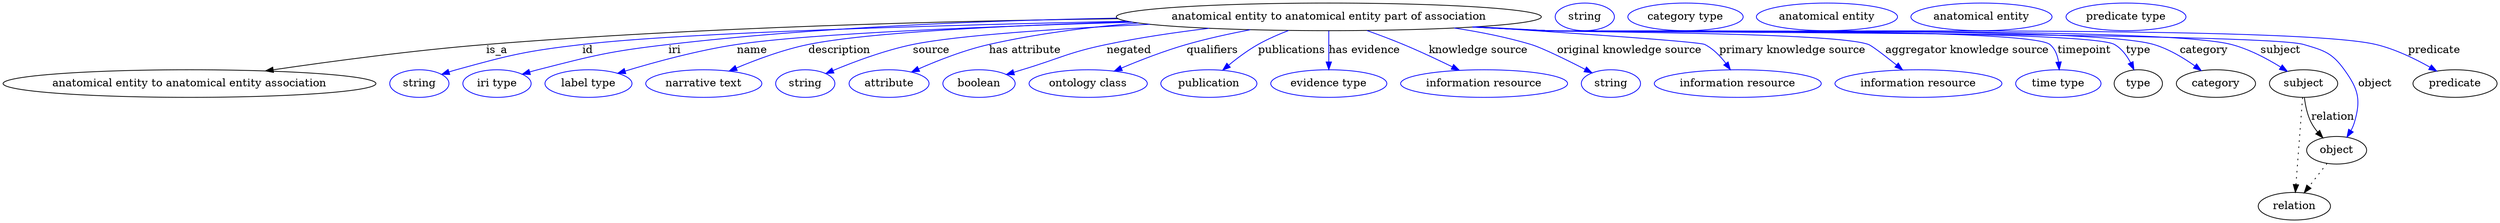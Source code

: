 digraph {
	graph [bb="0,0,3242,283"];
	node [label="\N"];
	"anatomical entity to anatomical entity part of association"	[height=0.5,
		label="anatomical entity to anatomical entity part of association",
		pos="1722.4,265",
		width=7.6729];
	"anatomical entity to anatomical entity association"	[height=0.5,
		pos="242.43,178",
		width=6.7341];
	"anatomical entity to anatomical entity part of association" -> "anatomical entity to anatomical entity association"	[label=is_a,
		lp="642.43,221.5",
		pos="e,341.32,194.49 1448.6,262.58 1227.1,259.67 907.22,251.46 628.43,229 534.64,221.44 428.67,207.31 351.53,196"];
	id	[color=blue,
		height=0.5,
		label=string,
		pos="541.43,178",
		width=1.0652];
	"anatomical entity to anatomical entity part of association" -> id	[color=blue,
		label=id,
		lp="760.43,221.5",
		pos="e,570.41,190.01 1460.1,259.32 1220.7,254.17 884.93,244.5 753.43,229 679.59,220.3 661.1,215.79 589.43,196 586.32,195.14 583.12,194.18 \
579.92,193.17",
		style=solid];
	iri	[color=blue,
		height=0.5,
		label="iri type",
		pos="642.43,178",
		width=1.2277];
	"anatomical entity to anatomical entity part of association" -> iri	[color=blue,
		label=iri,
		lp="872.43,221.5",
		pos="e,675.33,190.21 1447.2,263.39 1278.5,260.39 1058.4,251.76 864.43,229 788.42,220.08 769.55,215.05 695.43,196 692.05,195.13 688.57,\
194.17 685.09,193.16",
		style=solid];
	name	[color=blue,
		height=0.5,
		label="label type",
		pos="761.43,178",
		width=1.5707];
	"anatomical entity to anatomical entity part of association" -> name	[color=blue,
		label=name,
		lp="973.43,221.5",
		pos="e,799.55,191.46 1467.2,258.11 1282.4,252.76 1049.1,243.47 953.43,229 903.56,221.46 847.93,206.19 809.44,194.5",
		style=solid];
	description	[color=blue,
		height=0.5,
		label="narrative text",
		pos="911.43,178",
		width=2.0943];
	"anatomical entity to anatomical entity part of association" -> description	[color=blue,
		label=description,
		lp="1086.9,221.5",
		pos="e,944.17,194.32 1463.8,258.65 1307.5,253.85 1124,244.99 1046.4,229 1014.3,222.37 979.57,209.38 953.4,198.3",
		style=solid];
	source	[color=blue,
		height=0.5,
		label=string,
		pos="1043.4,178",
		width=1.0652];
	"anatomical entity to anatomical entity part of association" -> source	[color=blue,
		label=source,
		lp="1205.4,221.5",
		pos="e,1070,191.19 1488.7,255.39 1370.1,249.72 1239.2,241.07 1181.4,229 1145.8,221.55 1106.9,206.83 1079.5,195.28",
		style=solid];
	"has attribute"	[color=blue,
		height=0.5,
		label=attribute,
		pos="1151.4,178",
		width=1.4443];
	"anatomical entity to anatomical entity part of association" -> "has attribute"	[color=blue,
		label="has attribute",
		lp="1327.4,221.5",
		pos="e,1180.4,193.03 1474.2,257.06 1410.5,251.82 1342.4,243.15 1280.4,229 1248.9,221.8 1214.8,208.32 1189.6,197.17",
		style=solid];
	negated	[color=blue,
		height=0.5,
		label=boolean,
		pos="1268.4,178",
		width=1.2999];
	"anatomical entity to anatomical entity part of association" -> negated	[color=blue,
		label=negated,
		lp="1462.4,221.5",
		pos="e,1303.6,189.93 1566.8,250.09 1523.4,244.88 1476.3,237.97 1433.4,229 1383.5,218.56 1372.3,210.87 1323.4,196 1320.1,194.99 1316.7,\
193.95 1313.3,192.9",
		style=solid];
	qualifiers	[color=blue,
		height=0.5,
		label="ontology class",
		pos="1409.4,178",
		width=2.1304];
	"anatomical entity to anatomical entity part of association" -> qualifiers	[color=blue,
		label=qualifiers,
		lp="1570.9,221.5",
		pos="e,1443.3,194.24 1620.3,248.19 1593.2,243.03 1564,236.63 1537.4,229 1508.6,220.71 1477.2,208.5 1452.7,198.21",
		style=solid];
	publications	[color=blue,
		height=0.5,
		label=publication,
		pos="1566.4,178",
		width=1.7332];
	"anatomical entity to anatomical entity part of association" -> publications	[color=blue,
		label=publications,
		lp="1674.4,221.5",
		pos="e,1584.4,195.45 1670.1,247.2 1656.8,242.09 1642.8,235.97 1630.4,229 1617,221.42 1603.3,211.19 1592.1,201.95",
		style=solid];
	"has evidence"	[color=blue,
		height=0.5,
		label="evidence type",
		pos="1722.4,178",
		width=2.0943];
	"anatomical entity to anatomical entity part of association" -> "has evidence"	[color=blue,
		label="has evidence",
		lp="1768.9,221.5",
		pos="e,1722.4,196.18 1722.4,246.8 1722.4,235.16 1722.4,219.55 1722.4,206.24",
		style=solid];
	"knowledge source"	[color=blue,
		height=0.5,
		label="information resource",
		pos="1924.4,178",
		width=3.015];
	"anatomical entity to anatomical entity part of association" -> "knowledge source"	[color=blue,
		label="knowledge source",
		lp="1916.9,221.5",
		pos="e,1892.2,195.37 1772.1,247.12 1787.4,241.65 1804.2,235.34 1819.4,229 1840.7,220.11 1863.9,209.19 1883.1,199.83",
		style=solid];
	"original knowledge source"	[color=blue,
		height=0.5,
		label=string,
		pos="2089.4,178",
		width=1.0652];
	"anatomical entity to anatomical entity part of association" -> "original knowledge source"	[color=blue,
		label="original knowledge source",
		lp="2113.4,221.5",
		pos="e,2064.9,191.91 1885.5,250.46 1918.9,245.41 1953.7,238.49 1985.4,229 1999.4,224.83 2031,209.26 2055.8,196.59",
		style=solid];
	"primary knowledge source"	[color=blue,
		height=0.5,
		label="information resource",
		pos="2254.4,178",
		width=3.015];
	"anatomical entity to anatomical entity part of association" -> "primary knowledge source"	[color=blue,
		label="primary knowledge source",
		lp="2325.4,221.5",
		pos="e,2244.8,196.06 1913.6,251.99 2047.8,243.29 2204.5,232.47 2211.4,229 2222.4,223.49 2231.7,213.82 2238.8,204.45",
		style=solid];
	"aggregator knowledge source"	[color=blue,
		height=0.5,
		label="information resource",
		pos="2489.4,178",
		width=3.015];
	"anatomical entity to anatomical entity part of association" -> "aggregator knowledge source"	[color=blue,
		label="aggregator knowledge source",
		lp="2552.9,221.5",
		pos="e,2468.8,195.86 1915.5,252.1 1946.6,250.31 1978.4,248.54 2008.4,247 2054.6,244.63 2381,244.84 2424.4,229 2428.8,227.41 2445.5,214.49 \
2461,202.18",
		style=solid];
	timepoint	[color=blue,
		height=0.5,
		label="time type",
		pos="2671.4,178",
		width=1.5346];
	"anatomical entity to anatomical entity part of association" -> timepoint	[color=blue,
		label=timepoint,
		lp="2705.4,221.5",
		pos="e,2672.6,196.09 1912,251.88 1944.2,250.07 1977.2,248.36 2008.4,247 2044.6,245.42 2632.5,252.09 2660.4,229 2667.1,223.44 2670.3,214.8 \
2671.7,206.26",
		style=solid];
	type	[height=0.5,
		pos="2775.4,178",
		width=0.86659];
	"anatomical entity to anatomical entity part of association" -> type	[color=blue,
		label=type,
		lp="2775.4,221.5",
		pos="e,2769.7,196.12 1911.2,251.84 1943.6,250.02 1977,248.32 2008.4,247 2049.3,245.29 2708.9,249.33 2744.4,229 2753.6,223.73 2760.5,214.5 \
2765.4,205.39",
		style=solid];
	category	[height=0.5,
		pos="2876.4,178",
		width=1.4263];
	"anatomical entity to anatomical entity part of association" -> category	[color=blue,
		label=category,
		lp="2860.9,221.5",
		pos="e,2857.2,194.97 1910.8,251.82 1943.4,250 1976.9,248.3 2008.4,247 2095.8,243.4 2711.6,253.84 2795.4,229 2814.8,223.27 2834.1,211.64 \
2849,201.04",
		style=solid];
	subject	[height=0.5,
		pos="2990.4,178",
		width=1.2277];
	"anatomical entity to anatomical entity part of association" -> subject	[color=blue,
		label=subject,
		lp="2960.4,221.5",
		pos="e,2969.2,194.03 1910.4,251.77 1943.1,249.95 1976.7,248.26 2008.4,247 2107,243.07 2800.9,253.85 2896.4,229 2919.3,223.05 2942.7,210.59 \
2960.5,199.6",
		style=solid];
	object	[height=0.5,
		pos="3033.4,91",
		width=1.0832];
	"anatomical entity to anatomical entity part of association" -> object	[color=blue,
		label=object,
		lp="3083.4,178",
		pos="e,3046.8,108.09 1909.7,251.76 1942.6,249.93 1976.5,248.24 2008.4,247 2063,244.88 2938.1,244.48 2990.4,229 3017,221.13 3027.2,218.5 \
3043.4,196 3061.7,170.69 3065.4,156.9 3056.4,127 3055.4,123.55 3053.9,120.13 3052.2,116.85",
		style=solid];
	predicate	[height=0.5,
		pos="3187.4,178",
		width=1.5165];
	"anatomical entity to anatomical entity part of association" -> predicate	[color=blue,
		label=predicate,
		lp="3160.4,221.5",
		pos="e,3163.6,194.3 1909.3,251.74 1942.3,249.91 1976.4,248.22 2008.4,247 2127.9,242.45 2968.1,256.76 3084.4,229 3109.3,223.06 3135.2,\
210.47 3154.8,199.41",
		style=solid];
	association_type	[color=blue,
		height=0.5,
		label=string,
		pos="2055.4,265",
		width=1.0652];
	association_category	[color=blue,
		height=0.5,
		label="category type",
		pos="2186.4,265",
		width=2.0762];
	subject -> object	[label=relation,
		lp="3028.4,134.5",
		pos="e,3015.5,107.23 2991.5,159.55 2992.7,149.57 2995.2,137.07 3000.4,127 3002.7,122.68 3005.6,118.52 3008.8,114.66"];
	relation	[height=0.5,
		pos="2978.4,18",
		width=1.2999];
	subject -> relation	[pos="e,2979.7,36.188 2989.1,159.79 2987,132.48 2983,78.994 2980.5,46.38",
		style=dotted];
	"anatomical entity to anatomical entity part of association_subject"	[color=blue,
		height=0.5,
		label="anatomical entity",
		pos="2370.4,265",
		width=2.5456];
	object -> relation	[pos="e,2991.2,35.54 3020.9,73.889 3014,64.939 3005.2,53.617 2997.5,43.584",
		style=dotted];
	"anatomical entity to anatomical entity part of association_object"	[color=blue,
		height=0.5,
		label="anatomical entity",
		pos="2571.4,265",
		width=2.5456];
	"anatomical entity to anatomical entity part of association_predicate"	[color=blue,
		height=0.5,
		label="predicate type",
		pos="2759.4,265",
		width=2.1665];
}
